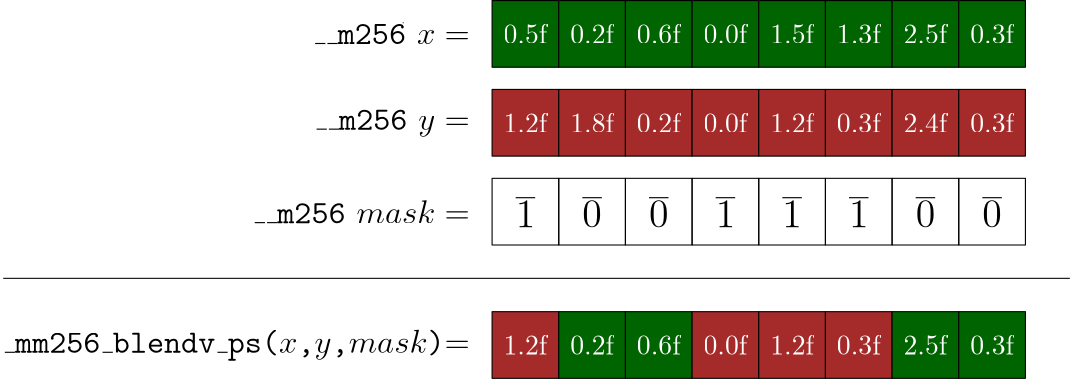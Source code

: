 <?xml version="1.0"?>
<!DOCTYPE ipe SYSTEM "ipe.dtd">
<ipe version="70206" creator="Ipe 7.2.7">
<info created="D:20180403135043" modified="D:20180403183728"/>
<ipestyle name="basic">
<symbol name="arrow/arc(spx)">
<path stroke="sym-stroke" fill="sym-stroke" pen="sym-pen">
0 0 m
-1 0.333 l
-1 -0.333 l
h
</path>
</symbol>
<symbol name="arrow/farc(spx)">
<path stroke="sym-stroke" fill="white" pen="sym-pen">
0 0 m
-1 0.333 l
-1 -0.333 l
h
</path>
</symbol>
<symbol name="arrow/ptarc(spx)">
<path stroke="sym-stroke" fill="sym-stroke" pen="sym-pen">
0 0 m
-1 0.333 l
-0.8 0 l
-1 -0.333 l
h
</path>
</symbol>
<symbol name="arrow/fptarc(spx)">
<path stroke="sym-stroke" fill="white" pen="sym-pen">
0 0 m
-1 0.333 l
-0.8 0 l
-1 -0.333 l
h
</path>
</symbol>
<symbol name="mark/circle(sx)" transformations="translations">
<path fill="sym-stroke">
0.6 0 0 0.6 0 0 e
0.4 0 0 0.4 0 0 e
</path>
</symbol>
<symbol name="mark/disk(sx)" transformations="translations">
<path fill="sym-stroke">
0.6 0 0 0.6 0 0 e
</path>
</symbol>
<symbol name="mark/fdisk(sfx)" transformations="translations">
<group>
<path fill="sym-fill">
0.5 0 0 0.5 0 0 e
</path>
<path fill="sym-stroke" fillrule="eofill">
0.6 0 0 0.6 0 0 e
0.4 0 0 0.4 0 0 e
</path>
</group>
</symbol>
<symbol name="mark/box(sx)" transformations="translations">
<path fill="sym-stroke" fillrule="eofill">
-0.6 -0.6 m
0.6 -0.6 l
0.6 0.6 l
-0.6 0.6 l
h
-0.4 -0.4 m
0.4 -0.4 l
0.4 0.4 l
-0.4 0.4 l
h
</path>
</symbol>
<symbol name="mark/square(sx)" transformations="translations">
<path fill="sym-stroke">
-0.6 -0.6 m
0.6 -0.6 l
0.6 0.6 l
-0.6 0.6 l
h
</path>
</symbol>
<symbol name="mark/fsquare(sfx)" transformations="translations">
<group>
<path fill="sym-fill">
-0.5 -0.5 m
0.5 -0.5 l
0.5 0.5 l
-0.5 0.5 l
h
</path>
<path fill="sym-stroke" fillrule="eofill">
-0.6 -0.6 m
0.6 -0.6 l
0.6 0.6 l
-0.6 0.6 l
h
-0.4 -0.4 m
0.4 -0.4 l
0.4 0.4 l
-0.4 0.4 l
h
</path>
</group>
</symbol>
<symbol name="mark/cross(sx)" transformations="translations">
<group>
<path fill="sym-stroke">
-0.43 -0.57 m
0.57 0.43 l
0.43 0.57 l
-0.57 -0.43 l
h
</path>
<path fill="sym-stroke">
-0.43 0.57 m
0.57 -0.43 l
0.43 -0.57 l
-0.57 0.43 l
h
</path>
</group>
</symbol>
<symbol name="arrow/fnormal(spx)">
<path stroke="sym-stroke" fill="white" pen="sym-pen">
0 0 m
-1 0.333 l
-1 -0.333 l
h
</path>
</symbol>
<symbol name="arrow/pointed(spx)">
<path stroke="sym-stroke" fill="sym-stroke" pen="sym-pen">
0 0 m
-1 0.333 l
-0.8 0 l
-1 -0.333 l
h
</path>
</symbol>
<symbol name="arrow/fpointed(spx)">
<path stroke="sym-stroke" fill="white" pen="sym-pen">
0 0 m
-1 0.333 l
-0.8 0 l
-1 -0.333 l
h
</path>
</symbol>
<symbol name="arrow/linear(spx)">
<path stroke="sym-stroke" pen="sym-pen">
-1 0.333 m
0 0 l
-1 -0.333 l
</path>
</symbol>
<symbol name="arrow/fdouble(spx)">
<path stroke="sym-stroke" fill="white" pen="sym-pen">
0 0 m
-1 0.333 l
-1 -0.333 l
h
-1 0 m
-2 0.333 l
-2 -0.333 l
h
</path>
</symbol>
<symbol name="arrow/double(spx)">
<path stroke="sym-stroke" fill="sym-stroke" pen="sym-pen">
0 0 m
-1 0.333 l
-1 -0.333 l
h
-1 0 m
-2 0.333 l
-2 -0.333 l
h
</path>
</symbol>
<pen name="heavier" value="0.8"/>
<pen name="fat" value="1.2"/>
<pen name="ultrafat" value="2"/>
<symbolsize name="large" value="5"/>
<symbolsize name="small" value="2"/>
<symbolsize name="tiny" value="1.1"/>
<arrowsize name="large" value="10"/>
<arrowsize name="small" value="5"/>
<arrowsize name="tiny" value="3"/>
<color name="red" value="1 0 0"/>
<color name="green" value="0 1 0"/>
<color name="blue" value="0 0 1"/>
<color name="yellow" value="1 1 0"/>
<color name="orange" value="1 0.647 0"/>
<color name="gold" value="1 0.843 0"/>
<color name="purple" value="0.627 0.125 0.941"/>
<color name="gray" value="0.745"/>
<color name="brown" value="0.647 0.165 0.165"/>
<color name="navy" value="0 0 0.502"/>
<color name="pink" value="1 0.753 0.796"/>
<color name="seagreen" value="0.18 0.545 0.341"/>
<color name="turquoise" value="0.251 0.878 0.816"/>
<color name="violet" value="0.933 0.51 0.933"/>
<color name="darkblue" value="0 0 0.545"/>
<color name="darkcyan" value="0 0.545 0.545"/>
<color name="darkgray" value="0.663"/>
<color name="darkgreen" value="0 0.392 0"/>
<color name="darkmagenta" value="0.545 0 0.545"/>
<color name="darkorange" value="1 0.549 0"/>
<color name="darkred" value="0.545 0 0"/>
<color name="lightblue" value="0.678 0.847 0.902"/>
<color name="lightcyan" value="0.878 1 1"/>
<color name="lightgray" value="0.827"/>
<color name="lightgreen" value="0.565 0.933 0.565"/>
<color name="lightyellow" value="1 1 0.878"/>
<dashstyle name="dashed" value="[4] 0"/>
<dashstyle name="dotted" value="[1 3] 0"/>
<dashstyle name="dash dotted" value="[4 2 1 2] 0"/>
<dashstyle name="dash dot dotted" value="[4 2 1 2 1 2] 0"/>
<textsize name="large" value="\large"/>
<textsize name="Large" value="\Large"/>
<textsize name="LARGE" value="\LARGE"/>
<textsize name="huge" value="\huge"/>
<textsize name="Huge" value="\Huge"/>
<textsize name="small" value="\small"/>
<textsize name="footnote" value="\footnotesize"/>
<textsize name="tiny" value="\tiny"/>
<textstyle name="center" begin="\begin{center}" end="\end{center}"/>
<textstyle name="itemize" begin="\begin{itemize}" end="\end{itemize}"/>
<textstyle name="item" begin="\begin{itemize}\item{}" end="\end{itemize}"/>
<gridsize name="4 pts" value="4"/>
<gridsize name="8 pts (~3 mm)" value="8"/>
<gridsize name="16 pts (~6 mm)" value="16"/>
<gridsize name="32 pts (~12 mm)" value="32"/>
<gridsize name="10 pts (~3.5 mm)" value="10"/>
<gridsize name="20 pts (~7 mm)" value="20"/>
<gridsize name="14 pts (~5 mm)" value="14"/>
<gridsize name="28 pts (~10 mm)" value="28"/>
<gridsize name="56 pts (~20 mm)" value="56"/>
<anglesize name="90 deg" value="90"/>
<anglesize name="60 deg" value="60"/>
<anglesize name="45 deg" value="45"/>
<anglesize name="30 deg" value="30"/>
<anglesize name="22.5 deg" value="22.5"/>
<opacity name="10%" value="0.1"/>
<opacity name="30%" value="0.3"/>
<opacity name="50%" value="0.5"/>
<opacity name="75%" value="0.75"/>
<tiling name="falling" angle="-60" step="4" width="1"/>
<tiling name="rising" angle="30" step="4" width="1"/>
</ipestyle>
<page>
<layer name="alpha"/>
<view layers="alpha" active="alpha"/>
<text layer="alpha" matrix="1 0 0 1 128 -112" transformations="translations" pos="88 788" stroke="black" type="label" width="168.152" height="8.299" depth="2.66" halign="right" valign="center" size="large">\texttt{\_mm256\_blendv\_ps($x$,$y$,$mask$)}$=$</text>
<path matrix="1 0 0 1 112 -72" stroke="black" fill="brown">
112 760 m
112 736 l
136 736 l
136 760 l
h
</path>
<text matrix="1 0 0 1 112 -112" transformations="translations" pos="124 788" stroke="white" type="label" width="15.774" height="6.918" depth="0" halign="center" valign="center">1.2f</text>
<path matrix="1 0 0 1 136 -112" stroke="black" fill="darkgreen">
112 800 m
112 776 l
136 776 l
136 800 l
h
</path>
<text matrix="1 0 0 1 136 -112" transformations="translations" pos="124 788" stroke="white" type="label" width="15.774" height="6.918" depth="0" halign="center" valign="center">0.2f</text>
<path matrix="1 0 0 1 160 -112" stroke="black" fill="darkgreen">
112 800 m
112 776 l
136 776 l
136 800 l
h
</path>
<text matrix="1 0 0 1 160 -112" transformations="translations" pos="124 788" stroke="white" type="label" width="15.774" height="6.918" depth="0" halign="center" valign="center">0.6f</text>
<path matrix="1 0 0 1 184 -72" stroke="black" fill="brown">
112 760 m
112 736 l
136 736 l
136 760 l
h
</path>
<text matrix="1 0 0 1 184 -112" transformations="translations" pos="124 788" stroke="white" type="label" width="15.774" height="6.918" depth="0" halign="center" valign="center">0.0f</text>
<path matrix="1 0 0 1 208 -72" stroke="black" fill="brown">
112 760 m
112 736 l
136 736 l
136 760 l
h
</path>
<text matrix="1 0 0 1 208 -112" transformations="translations" pos="124 788" stroke="white" type="label" width="15.774" height="6.918" depth="0" halign="center" valign="center">1.2f</text>
<path matrix="1 0 0 1 232 -72" stroke="black" fill="brown">
112 760 m
112 736 l
136 736 l
136 760 l
h
</path>
<text matrix="1 0 0 1 232 -112" transformations="translations" pos="124 788" stroke="white" type="label" width="15.774" height="6.918" depth="0" halign="center" valign="center">0.3f</text>
<path matrix="1 0 0 1 256 -112" stroke="black" fill="darkgreen">
112 800 m
112 776 l
136 776 l
136 800 l
h
</path>
<text matrix="1 0 0 1 256 -112" transformations="translations" pos="124 788" stroke="white" type="label" width="15.774" height="6.918" depth="0" halign="center" valign="center">2.5f</text>
<path matrix="1 0 0 1 280 -112" stroke="black" fill="darkgreen">
112 800 m
112 776 l
136 776 l
136 800 l
h
</path>
<text matrix="1 0 0 1 280 -112" transformations="translations" pos="124 788" stroke="white" type="label" width="15.774" height="6.918" depth="0" halign="center" valign="center">0.3f</text>
<path matrix="1 0 0 1 0 -20" stroke="black">
48 720 m
432 720 l
</path>
<text matrix="1 0 0 1 160 -64" transformations="translations" pos="124 788" stroke="black" type="label" width="7.024" height="11.238" depth="0" halign="center" valign="center" size="Large" style="math">\overline{0}</text>
<path matrix="1 0 0 1 112 0" stroke="black" fill="darkgreen">
112 800 m
112 776 l
136 776 l
136 800 l
h
</path>
<path matrix="1 0 0 1 112 8" stroke="black" fill="brown">
112 760 m
112 736 l
136 736 l
136 760 l
h
</path>
<text matrix="1 0 0 1 112 0" transformations="translations" pos="124 788" stroke="white" type="label" width="15.774" height="6.918" depth="0" halign="center" valign="center">0.5f</text>
<text matrix="1 0 0 1 112 -32" transformations="translations" pos="124 788" stroke="white" type="label" width="15.774" height="6.918" depth="0" halign="center" valign="center">1.2f</text>
<text matrix="1 0 0 1 128 0" transformations="translations" pos="88 788" stroke="black" type="label" width="56.446" height="7.306" depth="0" halign="right" valign="center" size="large">\texttt{\_\_m256} $x =$</text>
<text matrix="1 0 0 1 128 -32" transformations="translations" pos="88 788" stroke="black" type="label" width="55.931" height="7.311" depth="2.32" halign="right" valign="center" size="large">\texttt{\_\_m256} $y =$</text>
<path matrix="1 0 0 1 112 0" stroke="black" cap="1">
80 792 m
80 792 l
</path>
<path matrix="1 0 0 1 136 0" stroke="black" fill="darkgreen">
112 800 m
112 776 l
136 776 l
136 800 l
h
</path>
<path matrix="1 0 0 1 136 8" stroke="black" fill="brown">
112 760 m
112 736 l
136 736 l
136 760 l
h
</path>
<text matrix="1 0 0 1 136 0" transformations="translations" pos="124 788" stroke="white" type="label" width="15.774" height="6.918" depth="0" halign="center" valign="center">0.2f</text>
<text matrix="1 0 0 1 136 -32" transformations="translations" pos="124 788" stroke="white" type="label" width="15.774" height="6.918" depth="0" halign="center" valign="center">1.8f</text>
<path matrix="1 0 0 1 160 0" stroke="black" fill="darkgreen">
112 800 m
112 776 l
136 776 l
136 800 l
h
</path>
<path matrix="1 0 0 1 160 8" stroke="black" fill="brown">
112 760 m
112 736 l
136 736 l
136 760 l
h
</path>
<text matrix="1 0 0 1 160 0" transformations="translations" pos="124 788" stroke="white" type="label" width="15.774" height="6.918" depth="0" halign="center" valign="center">0.6f</text>
<text matrix="1 0 0 1 160 -32" transformations="translations" pos="124 788" stroke="white" type="label" width="15.774" height="6.918" depth="0" halign="center" valign="center">0.2f</text>
<path matrix="1 0 0 1 184 0" stroke="black" fill="darkgreen">
112 800 m
112 776 l
136 776 l
136 800 l
h
</path>
<path matrix="1 0 0 1 184 8" stroke="black" fill="brown">
112 760 m
112 736 l
136 736 l
136 760 l
h
</path>
<text matrix="1 0 0 1 184 0" transformations="translations" pos="124 788" stroke="white" type="label" width="15.774" height="6.918" depth="0" halign="center" valign="center">0.0f</text>
<text matrix="1 0 0 1 184 -32" transformations="translations" pos="124 788" stroke="white" type="label" width="15.774" height="6.918" depth="0" halign="center" valign="center">0.0f</text>
<path matrix="1 0 0 1 208 0" stroke="black" fill="darkgreen">
112 800 m
112 776 l
136 776 l
136 800 l
h
</path>
<path matrix="1 0 0 1 208 8" stroke="black" fill="brown">
112 760 m
112 736 l
136 736 l
136 760 l
h
</path>
<text matrix="1 0 0 1 208 0" transformations="translations" pos="124 788" stroke="white" type="label" width="15.774" height="6.918" depth="0" halign="center" valign="center">1.5f</text>
<text matrix="1 0 0 1 208 -32" transformations="translations" pos="124 788" stroke="white" type="label" width="15.774" height="6.918" depth="0" halign="center" valign="center">1.2f</text>
<path matrix="1 0 0 1 232 0" stroke="black" fill="darkgreen">
112 800 m
112 776 l
136 776 l
136 800 l
h
</path>
<path matrix="1 0 0 1 232 8" stroke="black" fill="brown">
112 760 m
112 736 l
136 736 l
136 760 l
h
</path>
<text matrix="1 0 0 1 232 0" transformations="translations" pos="124 788" stroke="white" type="label" width="15.774" height="6.918" depth="0" halign="center" valign="center">1.3f</text>
<text matrix="1 0 0 1 232 -32" transformations="translations" pos="124 788" stroke="white" type="label" width="15.774" height="6.918" depth="0" halign="center" valign="center">0.3f</text>
<path matrix="1 0 0 1 256 8" stroke="black" fill="brown">
112 760 m
112 736 l
136 736 l
136 760 l
h
</path>
<text matrix="1 0 0 1 256 -32" transformations="translations" pos="124 788" stroke="white" type="label" width="15.774" height="6.918" depth="0" halign="center" valign="center">2.4f</text>
<path matrix="1 0 0 1 280 8" stroke="black" fill="brown">
112 760 m
112 736 l
136 736 l
136 760 l
h
</path>
<text matrix="1 0 0 1 280 -32" transformations="translations" pos="124 788" stroke="white" type="label" width="15.774" height="6.918" depth="0" halign="center" valign="center">0.3f</text>
<path matrix="1 0 0 1 112 -24" stroke="black">
112 760 m
112 736 l
136 736 l
136 760 l
h
</path>
<text matrix="1 0 0 1 112 -64" transformations="translations" pos="124 788" stroke="black" type="label" width="7.024" height="11.238" depth="0" halign="center" valign="center" size="Large">$\overline{1}$</text>
<text matrix="1 0 0 1 128 -64" transformations="translations" pos="88 788" stroke="black" type="label" width="78.182" height="8.302" depth="0" halign="right" valign="center" size="large">\texttt{\_\_m256} $mask =$</text>
<path matrix="1 0 0 1 136 -24" stroke="black">
112 760 m
112 736 l
136 736 l
136 760 l
h
</path>
<path matrix="1 0 0 1 160 -24" stroke="black">
112 760 m
112 736 l
136 736 l
136 760 l
h
</path>
<path matrix="1 0 0 1 184 -24" stroke="black">
112 760 m
112 736 l
136 736 l
136 760 l
h
</path>
<path matrix="1 0 0 1 208 -24" stroke="black">
112 760 m
112 736 l
136 736 l
136 760 l
h
</path>
<path matrix="1 0 0 1 232 -24" stroke="black">
112 760 m
112 736 l
136 736 l
136 760 l
h
</path>
<path matrix="1 0 0 1 256 -24" stroke="black">
112 760 m
112 736 l
136 736 l
136 760 l
h
</path>
<path matrix="1 0 0 1 280 -24" stroke="black">
112 760 m
112 736 l
136 736 l
136 760 l
h
</path>
<text matrix="1 0 0 1 136 -64" transformations="translations" pos="124 788" stroke="black" type="label" width="7.024" height="11.238" depth="0" halign="center" valign="center" size="Large" style="math">\overline{0}</text>
<text matrix="1 0 0 1 184 -64" transformations="translations" pos="124 788" stroke="black" type="label" width="7.024" height="11.238" depth="0" halign="center" valign="center" size="Large" style="math">\overline{1}</text>
<text matrix="1 0 0 1 208 -64" transformations="translations" pos="124 788" stroke="black" type="label" width="7.024" height="11.238" depth="0" halign="center" valign="center" size="Large" style="math">\overline{1}</text>
<text matrix="1 0 0 1 232 -64" transformations="translations" pos="124 788" stroke="black" type="label" width="7.024" height="11.238" depth="0" halign="center" valign="center" size="Large" style="math">\overline{1}</text>
<text matrix="1 0 0 1 256 -64" transformations="translations" pos="124 788" stroke="black" type="label" width="7.024" height="11.238" depth="0" halign="center" valign="center" size="Large" style="math">\overline{0}</text>
<text matrix="1 0 0 1 280 -64" transformations="translations" pos="124 788" stroke="black" type="label" width="7.024" height="11.238" depth="0" halign="center" valign="center" size="Large" style="math">\overline{0}</text>
<path matrix="1 0 0 1 256 0" stroke="black" fill="darkgreen">
112 800 m
112 776 l
136 776 l
136 800 l
h
</path>
<text matrix="1 0 0 1 256 0" transformations="translations" pos="124 788" stroke="white" type="label" width="15.774" height="6.918" depth="0" halign="center" valign="center">2.5f</text>
<path matrix="1 0 0 1 280 0" stroke="black" fill="darkgreen">
112 800 m
112 776 l
136 776 l
136 800 l
h
</path>
<text matrix="1 0 0 1 280 0" transformations="translations" pos="124 788" stroke="white" type="label" width="15.774" height="6.918" depth="0" halign="center" valign="center">0.3f</text>
</page>
</ipe>
